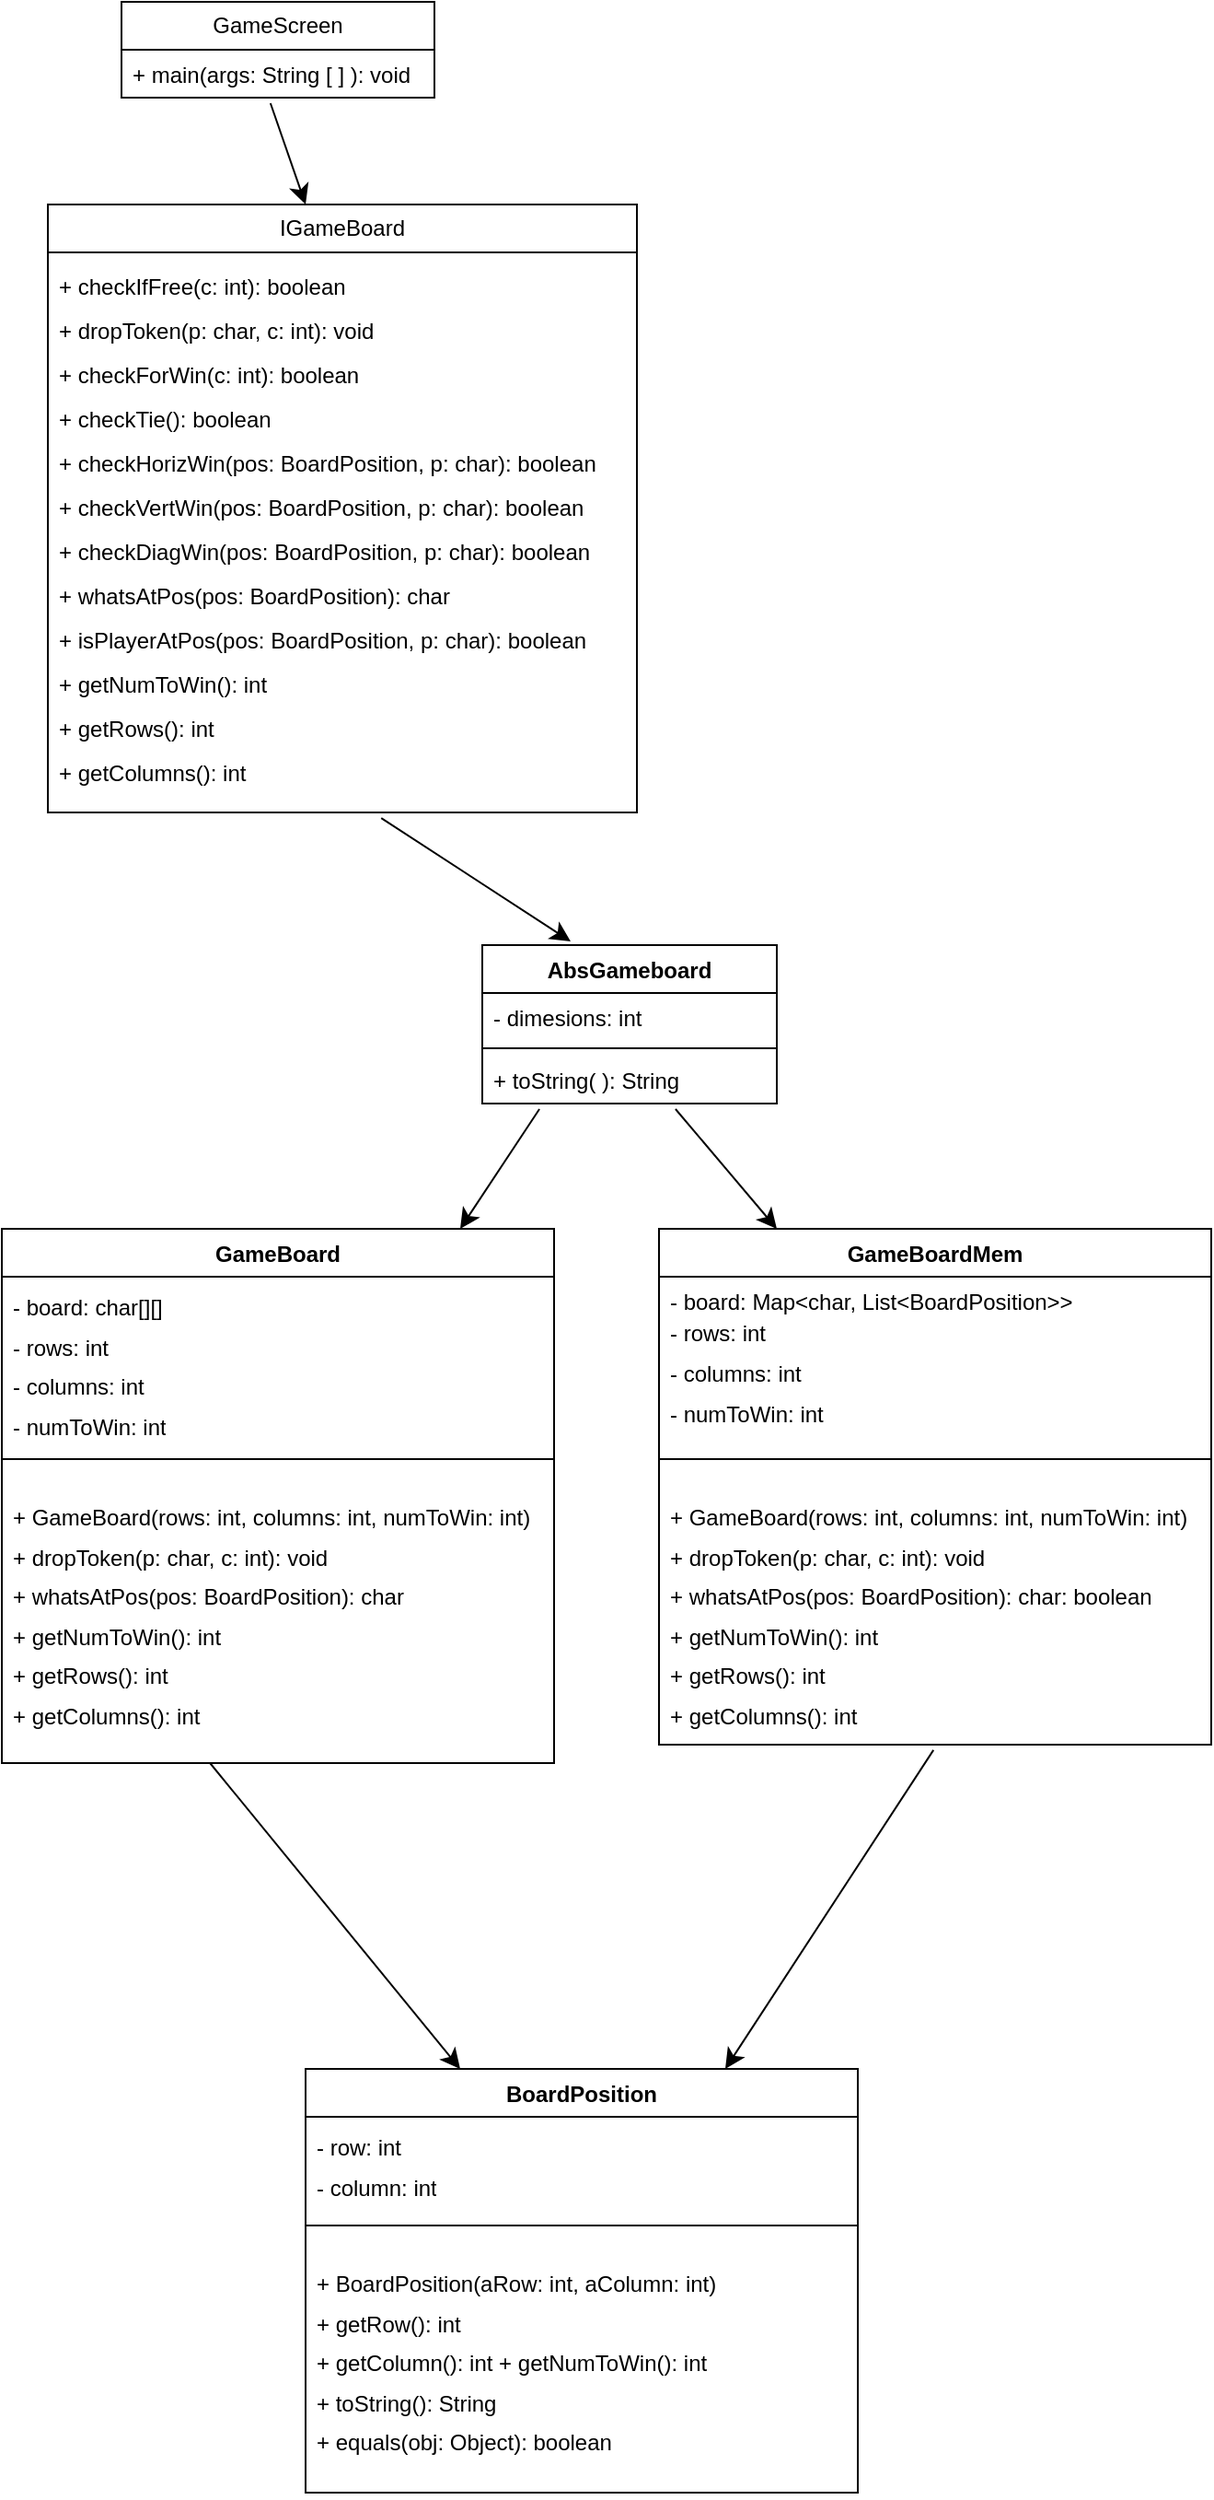 <mxfile version="24.9.1">
  <diagram name="Page-1" id="chQsZeWDrYgBy3w6YEUo">
    <mxGraphModel dx="1194" dy="765" grid="1" gridSize="10" guides="1" tooltips="1" connect="1" arrows="1" fold="1" page="1" pageScale="1" pageWidth="2336" pageHeight="1654" math="0" shadow="0">
      <root>
        <mxCell id="0" />
        <mxCell id="1" parent="0" />
        <mxCell id="Px3efJS2MWYXd3ViVbcv-1" value="GameScreen" style="swimlane;fontStyle=0;childLayout=stackLayout;horizontal=1;startSize=26;fillColor=none;horizontalStack=0;resizeParent=1;resizeParentMax=0;resizeLast=0;collapsible=1;marginBottom=0;whiteSpace=wrap;html=1;" vertex="1" parent="1">
          <mxGeometry x="260" y="30" width="170" height="52" as="geometry" />
        </mxCell>
        <mxCell id="Px3efJS2MWYXd3ViVbcv-2" value="+ main(args: String [ ] ): void" style="text;strokeColor=none;fillColor=none;align=left;verticalAlign=top;spacingLeft=4;spacingRight=4;overflow=hidden;rotatable=0;points=[[0,0.5],[1,0.5]];portConstraint=eastwest;whiteSpace=wrap;html=1;" vertex="1" parent="Px3efJS2MWYXd3ViVbcv-1">
          <mxGeometry y="26" width="170" height="26" as="geometry" />
        </mxCell>
        <mxCell id="Px3efJS2MWYXd3ViVbcv-3" value="" style="endArrow=classic;html=1;rounded=0;fontSize=12;startSize=8;endSize=8;curved=1;exitX=0.476;exitY=1.115;exitDx=0;exitDy=0;exitPerimeter=0;" edge="1" parent="1" source="Px3efJS2MWYXd3ViVbcv-2">
          <mxGeometry width="50" height="50" relative="1" as="geometry">
            <mxPoint x="350" y="320" as="sourcePoint" />
            <mxPoint x="360" y="140" as="targetPoint" />
          </mxGeometry>
        </mxCell>
        <mxCell id="Px3efJS2MWYXd3ViVbcv-4" value="IGameBoard" style="swimlane;fontStyle=0;childLayout=stackLayout;horizontal=1;startSize=26;fillColor=none;horizontalStack=0;resizeParent=1;resizeParentMax=0;resizeLast=0;collapsible=1;marginBottom=0;whiteSpace=wrap;html=1;" vertex="1" parent="1">
          <mxGeometry x="220" y="140" width="320" height="330" as="geometry" />
        </mxCell>
        <mxCell id="Px3efJS2MWYXd3ViVbcv-5" value="+ &lt;span style=&quot;line-height: 200%;&quot; class=&quot;hljs-title function_ invoke__&quot;&gt;checkIfFree&lt;/span&gt;(&lt;span style=&quot;line-height: 200%;&quot; class=&quot;hljs-attr&quot;&gt;c&lt;/span&gt;: &lt;span style=&quot;line-height: 200%;&quot; class=&quot;hljs-keyword&quot;&gt;int&lt;/span&gt;): &lt;span style=&quot;line-height: 200%;&quot; class=&quot;hljs-keyword&quot;&gt;boolean&lt;/span&gt;&lt;div style=&quot;line-height: 200%;&quot;&gt;&lt;div&gt;+ &lt;span class=&quot;hljs-title function_ invoke__&quot;&gt;dropToken&lt;/span&gt;(&lt;span class=&quot;hljs-attr&quot;&gt;p&lt;/span&gt;: char, &lt;span class=&quot;hljs-attr&quot;&gt;c&lt;/span&gt;: &lt;span class=&quot;hljs-keyword&quot;&gt;int&lt;/span&gt;): &lt;span class=&quot;hljs-keyword&quot;&gt;void&lt;/span&gt;&lt;br&gt;+ &lt;span class=&quot;hljs-title function_ invoke__&quot;&gt;checkForWin&lt;/span&gt;(&lt;span class=&quot;hljs-attr&quot;&gt;c&lt;/span&gt;: &lt;span class=&quot;hljs-keyword&quot;&gt;int&lt;/span&gt;): &lt;span class=&quot;hljs-keyword&quot;&gt;boolean&lt;/span&gt;&lt;br&gt;+ &lt;span class=&quot;hljs-title function_ invoke__&quot;&gt;checkTie&lt;/span&gt;(): &lt;span class=&quot;hljs-keyword&quot;&gt;boolean&lt;/span&gt;&lt;br&gt;+ &lt;span class=&quot;hljs-title function_ invoke__&quot;&gt;checkHorizWin&lt;/span&gt;(&lt;span class=&quot;hljs-attr&quot;&gt;pos&lt;/span&gt;: BoardPosition, &lt;span class=&quot;hljs-attr&quot;&gt;p&lt;/span&gt;: char): &lt;span class=&quot;hljs-keyword&quot;&gt;boolean&lt;/span&gt;&lt;br&gt;+ &lt;span class=&quot;hljs-title function_ invoke__&quot;&gt;checkVertWin&lt;/span&gt;(&lt;span class=&quot;hljs-attr&quot;&gt;pos&lt;/span&gt;: BoardPosition, &lt;span class=&quot;hljs-attr&quot;&gt;p&lt;/span&gt;: char): &lt;span class=&quot;hljs-keyword&quot;&gt;boolean&lt;/span&gt;&lt;br&gt;+ &lt;span class=&quot;hljs-title function_ invoke__&quot;&gt;checkDiagWin&lt;/span&gt;(&lt;span class=&quot;hljs-attr&quot;&gt;pos&lt;/span&gt;: BoardPosition, &lt;span class=&quot;hljs-attr&quot;&gt;p&lt;/span&gt;: char): &lt;span class=&quot;hljs-keyword&quot;&gt;boolean&lt;/span&gt;&lt;br&gt;+ &lt;span class=&quot;hljs-title function_ invoke__&quot;&gt;whatsAtPos&lt;/span&gt;(&lt;span class=&quot;hljs-attr&quot;&gt;pos&lt;/span&gt;: BoardPosition): char&lt;br&gt;+ &lt;span class=&quot;hljs-title function_ invoke__&quot;&gt;isPlayerAtPos&lt;/span&gt;(&lt;span class=&quot;hljs-attr&quot;&gt;pos&lt;/span&gt;: BoardPosition, &lt;span class=&quot;hljs-attr&quot;&gt;p&lt;/span&gt;: char): &lt;span class=&quot;hljs-keyword&quot;&gt;boolean&lt;/span&gt;&lt;br&gt;+ &lt;span class=&quot;hljs-title function_ invoke__&quot;&gt;getNumToWin&lt;/span&gt;(): &lt;span class=&quot;hljs-keyword&quot;&gt;int&lt;/span&gt;&lt;br&gt;+ &lt;span class=&quot;hljs-title function_ invoke__&quot;&gt;getRows&lt;/span&gt;(): &lt;span class=&quot;hljs-keyword&quot;&gt;int&lt;/span&gt;&lt;br&gt;+ &lt;span class=&quot;hljs-title function_ invoke__&quot;&gt;getColumns&lt;/span&gt;(): &lt;span class=&quot;hljs-keyword&quot;&gt;int&lt;/span&gt;&lt;/div&gt;&lt;/div&gt;" style="text;strokeColor=none;fillColor=none;align=left;verticalAlign=top;spacingLeft=4;spacingRight=4;overflow=hidden;rotatable=0;points=[[0,0.5],[1,0.5]];portConstraint=eastwest;whiteSpace=wrap;html=1;" vertex="1" parent="Px3efJS2MWYXd3ViVbcv-4">
          <mxGeometry y="26" width="320" height="304" as="geometry" />
        </mxCell>
        <mxCell id="Px3efJS2MWYXd3ViVbcv-6" value="" style="endArrow=classic;html=1;rounded=0;fontSize=12;startSize=8;endSize=8;curved=1;exitX=0.566;exitY=1.01;exitDx=0;exitDy=0;exitPerimeter=0;" edge="1" parent="1" source="Px3efJS2MWYXd3ViVbcv-5">
          <mxGeometry width="50" height="50" relative="1" as="geometry">
            <mxPoint x="408" y="614" as="sourcePoint" />
            <mxPoint x="504" y="540" as="targetPoint" />
          </mxGeometry>
        </mxCell>
        <mxCell id="Px3efJS2MWYXd3ViVbcv-7" value="AbsGameboard" style="swimlane;fontStyle=1;align=center;verticalAlign=top;childLayout=stackLayout;horizontal=1;startSize=26;horizontalStack=0;resizeParent=1;resizeParentMax=0;resizeLast=0;collapsible=1;marginBottom=0;whiteSpace=wrap;html=1;" vertex="1" parent="1">
          <mxGeometry x="456" y="542" width="160" height="86" as="geometry" />
        </mxCell>
        <mxCell id="Px3efJS2MWYXd3ViVbcv-8" value="- dimesions: int" style="text;strokeColor=none;fillColor=none;align=left;verticalAlign=top;spacingLeft=4;spacingRight=4;overflow=hidden;rotatable=0;points=[[0,0.5],[1,0.5]];portConstraint=eastwest;whiteSpace=wrap;html=1;" vertex="1" parent="Px3efJS2MWYXd3ViVbcv-7">
          <mxGeometry y="26" width="160" height="26" as="geometry" />
        </mxCell>
        <mxCell id="Px3efJS2MWYXd3ViVbcv-9" value="" style="line;strokeWidth=1;fillColor=none;align=left;verticalAlign=middle;spacingTop=-1;spacingLeft=3;spacingRight=3;rotatable=0;labelPosition=right;points=[];portConstraint=eastwest;strokeColor=inherit;" vertex="1" parent="Px3efJS2MWYXd3ViVbcv-7">
          <mxGeometry y="52" width="160" height="8" as="geometry" />
        </mxCell>
        <mxCell id="Px3efJS2MWYXd3ViVbcv-10" value="&lt;div&gt;+ toString( ): String&lt;/div&gt;" style="text;strokeColor=none;fillColor=none;align=left;verticalAlign=top;spacingLeft=4;spacingRight=4;overflow=hidden;rotatable=0;points=[[0,0.5],[1,0.5]];portConstraint=eastwest;whiteSpace=wrap;html=1;" vertex="1" parent="Px3efJS2MWYXd3ViVbcv-7">
          <mxGeometry y="60" width="160" height="26" as="geometry" />
        </mxCell>
        <mxCell id="Px3efJS2MWYXd3ViVbcv-11" value="" style="endArrow=classic;html=1;rounded=0;fontSize=12;startSize=8;endSize=8;curved=1;exitX=0.194;exitY=1.115;exitDx=0;exitDy=0;exitPerimeter=0;" edge="1" parent="1" source="Px3efJS2MWYXd3ViVbcv-10">
          <mxGeometry width="50" height="50" relative="1" as="geometry">
            <mxPoint x="420" y="746" as="sourcePoint" />
            <mxPoint x="444" y="696" as="targetPoint" />
          </mxGeometry>
        </mxCell>
        <mxCell id="Px3efJS2MWYXd3ViVbcv-12" value="" style="endArrow=classic;html=1;rounded=0;fontSize=12;startSize=8;endSize=8;curved=1;exitX=0.656;exitY=1.115;exitDx=0;exitDy=0;exitPerimeter=0;" edge="1" parent="1" source="Px3efJS2MWYXd3ViVbcv-10">
          <mxGeometry width="50" height="50" relative="1" as="geometry">
            <mxPoint x="566" y="698" as="sourcePoint" />
            <mxPoint x="616" y="696" as="targetPoint" />
          </mxGeometry>
        </mxCell>
        <mxCell id="Px3efJS2MWYXd3ViVbcv-13" value="GameBoard" style="swimlane;fontStyle=1;align=center;verticalAlign=top;childLayout=stackLayout;horizontal=1;startSize=26;horizontalStack=0;resizeParent=1;resizeParentMax=0;resizeLast=0;collapsible=1;marginBottom=0;whiteSpace=wrap;html=1;movable=1;resizable=1;rotatable=1;deletable=1;editable=1;locked=0;connectable=1;" vertex="1" parent="1">
          <mxGeometry x="195" y="696" width="300" height="290" as="geometry" />
        </mxCell>
        <mxCell id="Px3efJS2MWYXd3ViVbcv-14" value="&lt;span style=&quot;line-height: 180%;&quot; class=&quot;hljs-bullet&quot;&gt;-&lt;/span&gt; board: char[][]&lt;br&gt;&lt;span style=&quot;line-height: 180%;&quot; class=&quot;hljs-bullet&quot;&gt;-&lt;/span&gt; rows: int&lt;br&gt;&lt;span style=&quot;line-height: 180%;&quot; class=&quot;hljs-bullet&quot;&gt;-&lt;/span&gt; columns: int&lt;br&gt;&lt;span style=&quot;line-height: 180%;&quot; class=&quot;hljs-section&quot;&gt;- numToWin: int&lt;/span&gt;" style="text;strokeColor=none;fillColor=none;align=left;verticalAlign=top;spacingLeft=4;spacingRight=4;overflow=hidden;rotatable=0;points=[[0,0.5],[1,0.5]];portConstraint=eastwest;whiteSpace=wrap;html=1;" vertex="1" parent="Px3efJS2MWYXd3ViVbcv-13">
          <mxGeometry y="26" width="300" height="84" as="geometry" />
        </mxCell>
        <mxCell id="Px3efJS2MWYXd3ViVbcv-15" value="" style="line;strokeWidth=1;fillColor=none;align=left;verticalAlign=middle;spacingTop=-1;spacingLeft=3;spacingRight=3;rotatable=0;labelPosition=right;points=[];portConstraint=eastwest;strokeColor=inherit;" vertex="1" parent="Px3efJS2MWYXd3ViVbcv-13">
          <mxGeometry y="110" width="300" height="30" as="geometry" />
        </mxCell>
        <mxCell id="Px3efJS2MWYXd3ViVbcv-16" value="&lt;span style=&quot;line-height: 180%;&quot; class=&quot;hljs-bullet&quot;&gt;+&lt;/span&gt; GameBoard(rows: int, columns: int, numToWin: int)&lt;br&gt;&lt;span style=&quot;line-height: 180%;&quot; class=&quot;hljs-bullet&quot;&gt;+&lt;/span&gt; dropToken(p: char, c: int): void&lt;br&gt;&lt;span style=&quot;line-height: 180%;&quot; class=&quot;hljs-bullet&quot;&gt;+&lt;/span&gt; whatsAtPos(pos: BoardPosition): char&lt;br&gt;&lt;span style=&quot;line-height: 180%;&quot; class=&quot;hljs-bullet&quot;&gt;+&lt;/span&gt; getNumToWin(): int&lt;br&gt;&lt;span style=&quot;line-height: 180%;&quot; class=&quot;hljs-bullet&quot;&gt;+&lt;/span&gt; getRows(): int&lt;br&gt;&lt;span style=&quot;line-height: 180%;&quot; class=&quot;hljs-bullet&quot;&gt;+&lt;/span&gt; getColumns(): int" style="text;strokeColor=none;fillColor=none;align=left;verticalAlign=top;spacingLeft=4;spacingRight=4;overflow=hidden;rotatable=0;points=[[0,0.5],[1,0.5]];portConstraint=eastwest;whiteSpace=wrap;html=1;" vertex="1" parent="Px3efJS2MWYXd3ViVbcv-13">
          <mxGeometry y="140" width="300" height="150" as="geometry" />
        </mxCell>
        <mxCell id="Px3efJS2MWYXd3ViVbcv-17" value="GameBoardMem" style="swimlane;fontStyle=1;align=center;verticalAlign=top;childLayout=stackLayout;horizontal=1;startSize=26;horizontalStack=0;resizeParent=1;resizeParentMax=0;resizeLast=0;collapsible=1;marginBottom=0;whiteSpace=wrap;html=1;" vertex="1" parent="1">
          <mxGeometry x="552" y="696" width="300" height="280" as="geometry" />
        </mxCell>
        <mxCell id="Px3efJS2MWYXd3ViVbcv-18" value="- board: Map&amp;lt;char, List&amp;lt;BoardPosition&amp;gt;&amp;gt;&amp;nbsp;&lt;div style=&quot;line-height: 180%;&quot;&gt;- rows: &lt;span class=&quot;hljs-keyword&quot;&gt;int&lt;/span&gt;&amp;nbsp;&lt;/div&gt;&lt;div style=&quot;line-height: 180%;&quot;&gt;- columns: &lt;span class=&quot;hljs-keyword&quot;&gt;int&lt;/span&gt;&lt;br&gt;- numToWin: &lt;span class=&quot;hljs-keyword&quot;&gt;int&lt;/span&gt;&lt;/div&gt;" style="text;strokeColor=none;fillColor=none;align=left;verticalAlign=top;spacingLeft=4;spacingRight=4;overflow=hidden;rotatable=0;points=[[0,0.5],[1,0.5]];portConstraint=eastwest;whiteSpace=wrap;html=1;" vertex="1" parent="Px3efJS2MWYXd3ViVbcv-17">
          <mxGeometry y="26" width="300" height="84" as="geometry" />
        </mxCell>
        <mxCell id="Px3efJS2MWYXd3ViVbcv-19" value="" style="line;strokeWidth=1;fillColor=none;align=left;verticalAlign=middle;spacingTop=-1;spacingLeft=3;spacingRight=3;rotatable=0;labelPosition=right;points=[];portConstraint=eastwest;strokeColor=inherit;" vertex="1" parent="Px3efJS2MWYXd3ViVbcv-17">
          <mxGeometry y="110" width="300" height="30" as="geometry" />
        </mxCell>
        <mxCell id="Px3efJS2MWYXd3ViVbcv-20" value="&lt;span style=&quot;line-height: 180%;&quot; class=&quot;hljs-bullet&quot;&gt;+&lt;/span&gt; GameBoard(rows: int, columns: int, numToWin: int)&lt;br&gt;&lt;span style=&quot;line-height: 180%;&quot; class=&quot;hljs-bullet&quot;&gt;+&lt;/span&gt; dropToken(p: char, c: int): void&lt;br&gt;&lt;span style=&quot;line-height: 180%;&quot; class=&quot;hljs-bullet&quot;&gt;+&lt;/span&gt; whatsAtPos(pos: BoardPosition): char: boolean&lt;br&gt;&lt;span style=&quot;line-height: 180%;&quot; class=&quot;hljs-bullet&quot;&gt;+&lt;/span&gt; getNumToWin(): int&lt;br&gt;&lt;span style=&quot;line-height: 180%;&quot; class=&quot;hljs-bullet&quot;&gt;+&lt;/span&gt; getRows(): int&lt;br&gt;&lt;span style=&quot;line-height: 180%;&quot; class=&quot;hljs-bullet&quot;&gt;+&lt;/span&gt; getColumns(): int" style="text;strokeColor=none;fillColor=none;align=left;verticalAlign=top;spacingLeft=4;spacingRight=4;overflow=hidden;rotatable=0;points=[[0,0.5],[1,0.5]];portConstraint=eastwest;whiteSpace=wrap;html=1;" vertex="1" parent="Px3efJS2MWYXd3ViVbcv-17">
          <mxGeometry y="140" width="300" height="140" as="geometry" />
        </mxCell>
        <mxCell id="Px3efJS2MWYXd3ViVbcv-21" value="" style="endArrow=classic;html=1;rounded=0;fontSize=12;startSize=8;endSize=8;curved=1;exitX=0.377;exitY=1;exitDx=0;exitDy=0;exitPerimeter=0;" edge="1" parent="1" source="Px3efJS2MWYXd3ViVbcv-16">
          <mxGeometry width="50" height="50" relative="1" as="geometry">
            <mxPoint x="480" y="1166" as="sourcePoint" />
            <mxPoint x="444" y="1152" as="targetPoint" />
          </mxGeometry>
        </mxCell>
        <mxCell id="Px3efJS2MWYXd3ViVbcv-22" value="" style="endArrow=classic;html=1;rounded=0;fontSize=12;startSize=8;endSize=8;curved=1;exitX=0.497;exitY=1.021;exitDx=0;exitDy=0;exitPerimeter=0;" edge="1" parent="1" source="Px3efJS2MWYXd3ViVbcv-20">
          <mxGeometry width="50" height="50" relative="1" as="geometry">
            <mxPoint x="480" y="1166" as="sourcePoint" />
            <mxPoint x="588" y="1152" as="targetPoint" />
          </mxGeometry>
        </mxCell>
        <mxCell id="Px3efJS2MWYXd3ViVbcv-23" value="BoardPosition" style="swimlane;fontStyle=1;align=center;verticalAlign=top;childLayout=stackLayout;horizontal=1;startSize=26;horizontalStack=0;resizeParent=1;resizeParentMax=0;resizeLast=0;collapsible=1;marginBottom=0;whiteSpace=wrap;html=1;" vertex="1" parent="1">
          <mxGeometry x="360" y="1152" width="300" height="230" as="geometry" />
        </mxCell>
        <mxCell id="Px3efJS2MWYXd3ViVbcv-24" value="&lt;div style=&quot;line-height: 180%;&quot;&gt;- row: &lt;span class=&quot;hljs-keyword&quot;&gt;int&lt;/span&gt;&amp;nbsp;&lt;/div&gt;&lt;div style=&quot;line-height: 180%;&quot;&gt;- column: &lt;span class=&quot;hljs-keyword&quot;&gt;int&lt;/span&gt;&lt;br&gt;&lt;br&gt;&lt;/div&gt;" style="text;strokeColor=none;fillColor=none;align=left;verticalAlign=top;spacingLeft=4;spacingRight=4;overflow=hidden;rotatable=0;points=[[0,0.5],[1,0.5]];portConstraint=eastwest;whiteSpace=wrap;html=1;" vertex="1" parent="Px3efJS2MWYXd3ViVbcv-23">
          <mxGeometry y="26" width="300" height="44" as="geometry" />
        </mxCell>
        <mxCell id="Px3efJS2MWYXd3ViVbcv-25" value="" style="line;strokeWidth=1;fillColor=none;align=left;verticalAlign=middle;spacingTop=-1;spacingLeft=3;spacingRight=3;rotatable=0;labelPosition=right;points=[];portConstraint=eastwest;strokeColor=inherit;" vertex="1" parent="Px3efJS2MWYXd3ViVbcv-23">
          <mxGeometry y="70" width="300" height="30" as="geometry" />
        </mxCell>
        <mxCell id="Px3efJS2MWYXd3ViVbcv-26" value="&lt;span style=&quot;line-height: 180%;&quot; class=&quot;hljs-bullet&quot;&gt;+&lt;/span&gt;&amp;nbsp;BoardPosition(aRow: int, aColumn: int)&amp;nbsp;&lt;br&gt;&lt;span style=&quot;line-height: 180%;&quot; class=&quot;hljs-bullet&quot;&gt;+&lt;/span&gt;&amp;nbsp;getRow(): int&amp;nbsp;&lt;br&gt;&lt;span style=&quot;line-height: 180%;&quot; class=&quot;hljs-bullet&quot;&gt;&lt;span class=&quot;hljs-bullet&quot;&gt;+&lt;/span&gt; getColumn(): int +&lt;/span&gt; getNumToWin(): int&lt;br&gt;&lt;span style=&quot;line-height: 180%;&quot; class=&quot;hljs-bullet&quot;&gt;&lt;span class=&quot;hljs-bullet&quot;&gt;+&lt;/span&gt; toString(): String&amp;nbsp;&lt;/span&gt;&lt;div style=&quot;line-height: 180%;&quot;&gt;&lt;span style=&quot;background-color: initial;&quot; class=&quot;hljs-bullet&quot;&gt;+&lt;/span&gt;&lt;span style=&quot;background-color: initial;&quot;&gt; equals(obj: Object): boolean&lt;/span&gt;&lt;/div&gt;" style="text;strokeColor=none;fillColor=none;align=left;verticalAlign=top;spacingLeft=4;spacingRight=4;overflow=hidden;rotatable=0;points=[[0,0.5],[1,0.5]];portConstraint=eastwest;whiteSpace=wrap;html=1;" vertex="1" parent="Px3efJS2MWYXd3ViVbcv-23">
          <mxGeometry y="100" width="300" height="130" as="geometry" />
        </mxCell>
      </root>
    </mxGraphModel>
  </diagram>
</mxfile>
